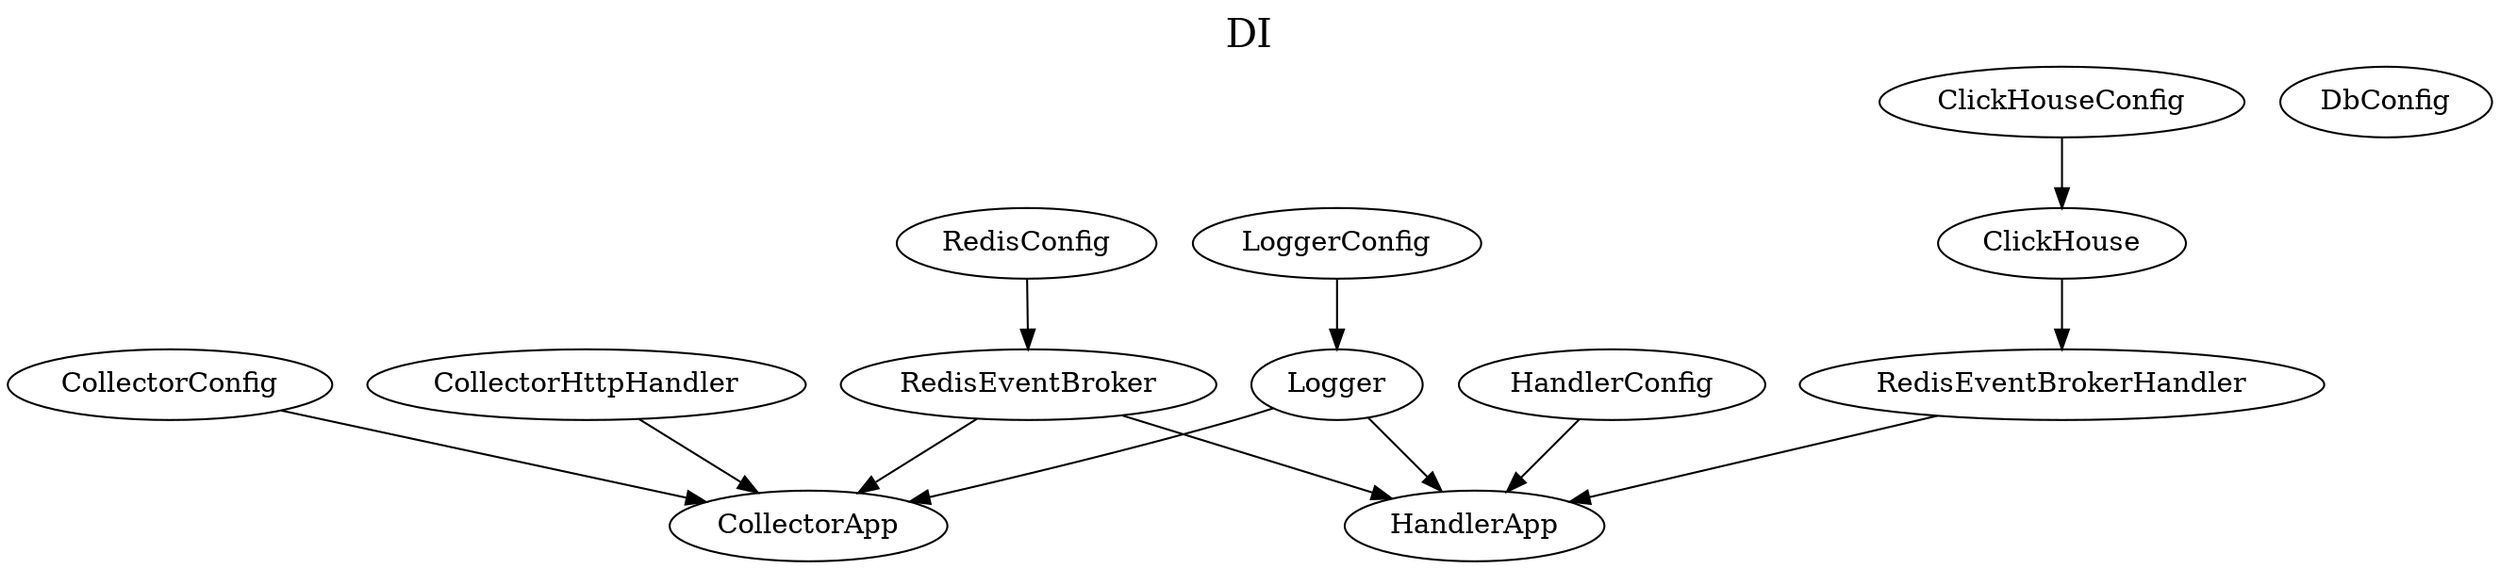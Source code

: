 digraph g {
    graph [fontsize=20 labelloc="t" label="DI" splines=true overlap=false rankdir="TB"]

    "CollectorConfig" [
        style="filled"
        penwidth=1
        fillcolor="white"
        shape="oval"
    ];
    "HandlerConfig" [
        style="filled"
        penwidth=1
        fillcolor="white"
        shape="oval"
    ];
    "RedisEventBroker" [
        style="filled"
        penwidth=1
        fillcolor="white"
        shape="oval"
    ];
    "RedisConfig" [
        style="filled"
        penwidth=1
        fillcolor="white"
        shape="oval"
    ];
    "DbConfig" [
        style="filled"
        penwidth=1
        fillcolor="white"
        shape="oval"
    ];
    "LoggerConfig" [
        style="filled"
        penwidth=1
        fillcolor="white"
        shape="oval"
    ];
    "Logger" [
        style="filled"
        penwidth=1
        fillcolor="white"
        shape="oval"
    ];
    "CollectorHttpHandler" [
        style="filled"
        penwidth=1
        fillcolor="white"
        shape="oval"
    ];
    "RedisEventBrokerHandler" [
        style="filled"
        penwidth=1
        fillcolor="white"
        shape="oval"
    ];
    "CollectorApp" [
        style="filled"
        penwidth=1
        fillcolor="white"
        shape="oval"
    ];
    "HandlerApp" [
        style="filled"
        penwidth=1
        fillcolor="white"
        shape="oval"
    ];
    "ClickHouseConfig" [
        style="filled"
        penwidth=1
        fillcolor="white"
        shape="oval"
    ];
    "ClickHouse" [
        style="filled"
        penwidth=1
        fillcolor="white"
        shape="oval"
    ];

    RedisConfig -> RedisEventBroker
    LoggerConfig -> Logger
    ClickHouseConfig -> ClickHouse
    CollectorConfig -> CollectorApp
    RedisEventBroker -> CollectorApp
    CollectorHttpHandler -> CollectorApp
    Logger -> CollectorApp

    RedisEventBrokerHandler -> HandlerApp
    ClickHouse -> RedisEventBrokerHandler
    HandlerConfig -> HandlerApp
    RedisEventBroker -> HandlerApp
    Logger -> HandlerApp
}